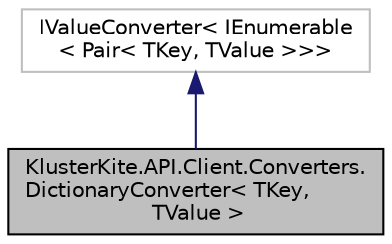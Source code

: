 digraph "KlusterKite.API.Client.Converters.DictionaryConverter&lt; TKey, TValue &gt;"
{
  edge [fontname="Helvetica",fontsize="10",labelfontname="Helvetica",labelfontsize="10"];
  node [fontname="Helvetica",fontsize="10",shape=record];
  Node0 [label="KlusterKite.API.Client.Converters.\lDictionaryConverter\< TKey,\l TValue \>",height=0.2,width=0.4,color="black", fillcolor="grey75", style="filled", fontcolor="black"];
  Node1 -> Node0 [dir="back",color="midnightblue",fontsize="10",style="solid",fontname="Helvetica"];
  Node1 [label="IValueConverter\< IEnumerable\l\< Pair\< TKey, TValue \>\>\>",height=0.2,width=0.4,color="grey75", fillcolor="white", style="filled"];
}
